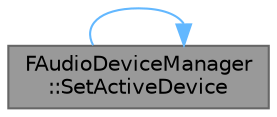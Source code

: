 digraph "FAudioDeviceManager::SetActiveDevice"
{
 // INTERACTIVE_SVG=YES
 // LATEX_PDF_SIZE
  bgcolor="transparent";
  edge [fontname=Helvetica,fontsize=10,labelfontname=Helvetica,labelfontsize=10];
  node [fontname=Helvetica,fontsize=10,shape=box,height=0.2,width=0.4];
  rankdir="LR";
  Node1 [id="Node000001",label="FAudioDeviceManager\l::SetActiveDevice",height=0.2,width=0.4,color="gray40", fillcolor="grey60", style="filled", fontcolor="black",tooltip="Sets which audio device is the active audio device."];
  Node1 -> Node1 [id="edge1_Node000001_Node000001",color="steelblue1",style="solid",tooltip=" "];
}
